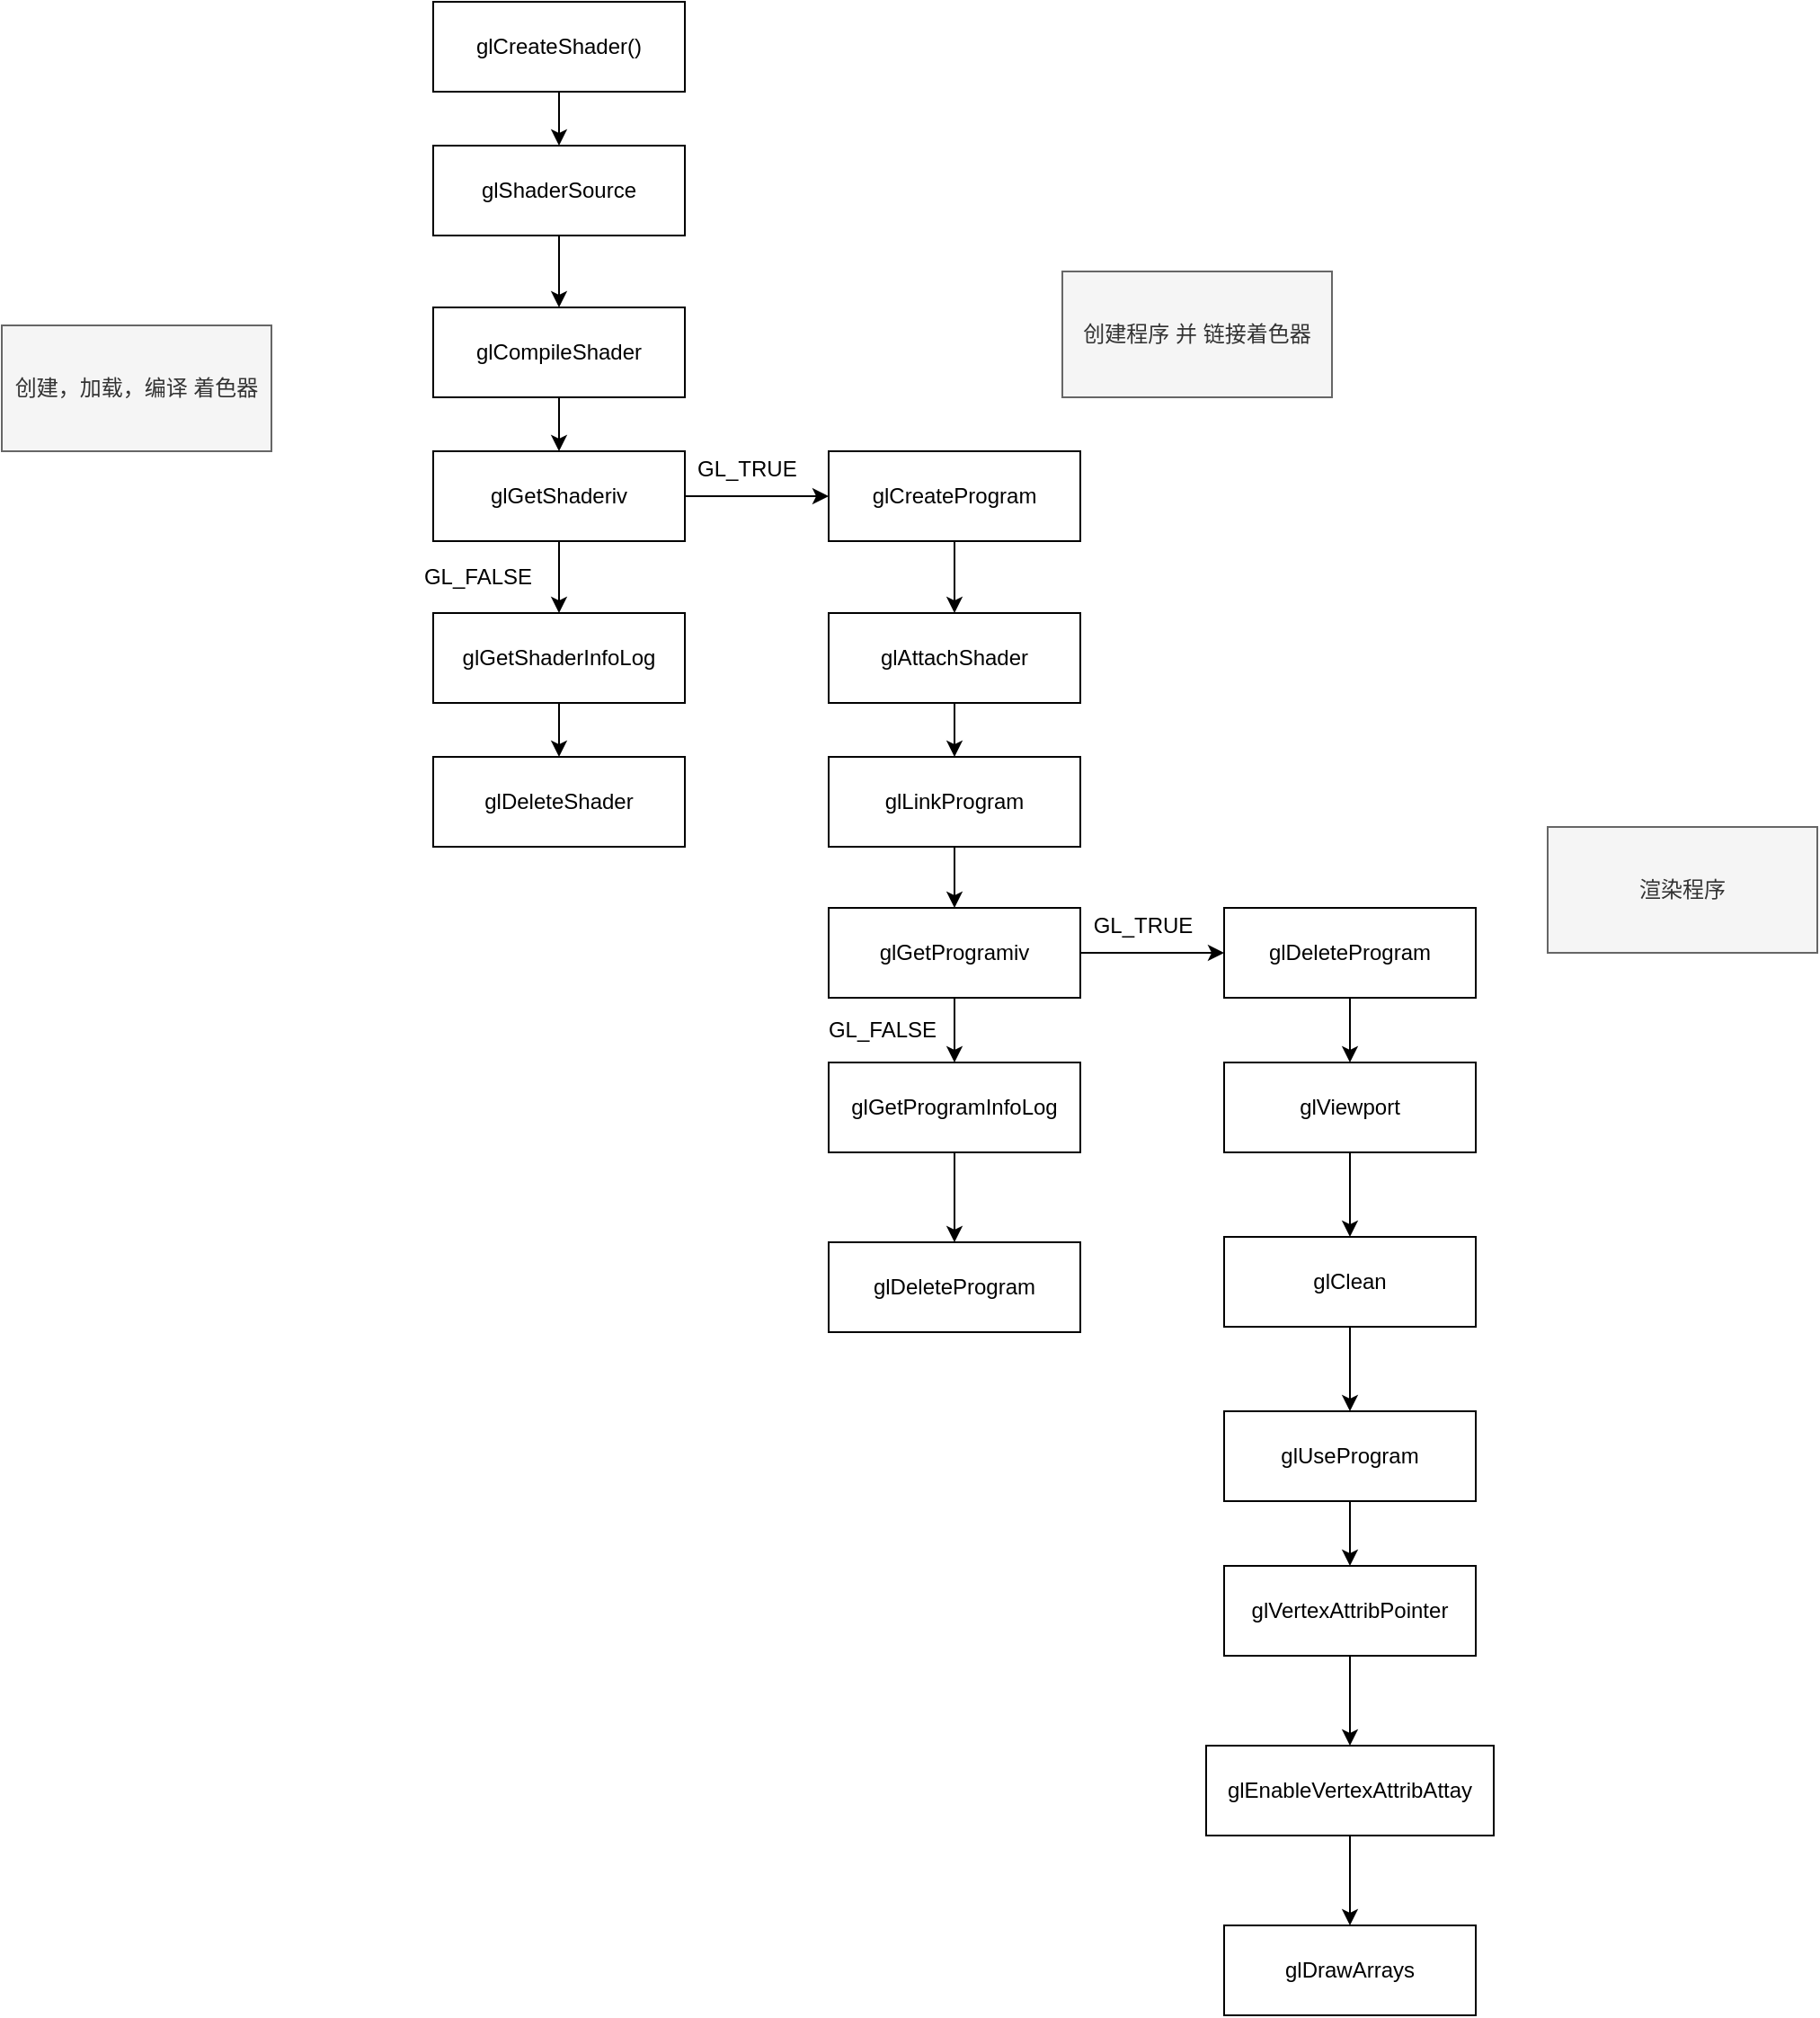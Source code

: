 <mxfile version="10.6.0" type="device"><diagram id="i2_rK7npEc8G7hGBIvYI" name="Page-1"><mxGraphModel dx="1394" dy="796" grid="1" gridSize="10" guides="1" tooltips="1" connect="1" arrows="1" fold="1" page="1" pageScale="1" pageWidth="827" pageHeight="1169" math="0" shadow="0"><root><mxCell id="0"/><mxCell id="1" parent="0"/><mxCell id="m95XW9WSSGIm4xDDakJg-15" value="" style="edgeStyle=orthogonalEdgeStyle;rounded=0;orthogonalLoop=1;jettySize=auto;html=1;" edge="1" parent="1" source="m95XW9WSSGIm4xDDakJg-1" target="m95XW9WSSGIm4xDDakJg-3"><mxGeometry relative="1" as="geometry"/></mxCell><mxCell id="m95XW9WSSGIm4xDDakJg-1" value="glCreateShader()&lt;br&gt;" style="rounded=0;whiteSpace=wrap;html=1;" vertex="1" parent="1"><mxGeometry x="280" y="80" width="140" height="50" as="geometry"/></mxCell><mxCell id="m95XW9WSSGIm4xDDakJg-16" value="" style="edgeStyle=orthogonalEdgeStyle;rounded=0;orthogonalLoop=1;jettySize=auto;html=1;" edge="1" parent="1" source="m95XW9WSSGIm4xDDakJg-3" target="m95XW9WSSGIm4xDDakJg-4"><mxGeometry relative="1" as="geometry"/></mxCell><mxCell id="m95XW9WSSGIm4xDDakJg-3" value="glShaderSource" style="rounded=0;whiteSpace=wrap;html=1;" vertex="1" parent="1"><mxGeometry x="280" y="160" width="140" height="50" as="geometry"/></mxCell><mxCell id="m95XW9WSSGIm4xDDakJg-17" value="" style="edgeStyle=orthogonalEdgeStyle;rounded=0;orthogonalLoop=1;jettySize=auto;html=1;" edge="1" parent="1" source="m95XW9WSSGIm4xDDakJg-4" target="m95XW9WSSGIm4xDDakJg-5"><mxGeometry relative="1" as="geometry"/></mxCell><mxCell id="m95XW9WSSGIm4xDDakJg-4" value="glCompileShader" style="rounded=0;whiteSpace=wrap;html=1;" vertex="1" parent="1"><mxGeometry x="280" y="250" width="140" height="50" as="geometry"/></mxCell><mxCell id="m95XW9WSSGIm4xDDakJg-18" value="" style="edgeStyle=orthogonalEdgeStyle;rounded=0;orthogonalLoop=1;jettySize=auto;html=1;" edge="1" parent="1" source="m95XW9WSSGIm4xDDakJg-5" target="m95XW9WSSGIm4xDDakJg-6"><mxGeometry relative="1" as="geometry"/></mxCell><mxCell id="m95XW9WSSGIm4xDDakJg-25" value="" style="edgeStyle=orthogonalEdgeStyle;rounded=0;orthogonalLoop=1;jettySize=auto;html=1;" edge="1" parent="1" source="m95XW9WSSGIm4xDDakJg-5" target="m95XW9WSSGIm4xDDakJg-11"><mxGeometry relative="1" as="geometry"/></mxCell><mxCell id="m95XW9WSSGIm4xDDakJg-5" value="glGetShaderiv" style="rounded=0;whiteSpace=wrap;html=1;" vertex="1" parent="1"><mxGeometry x="280" y="330" width="140" height="50" as="geometry"/></mxCell><mxCell id="m95XW9WSSGIm4xDDakJg-19" value="" style="edgeStyle=orthogonalEdgeStyle;rounded=0;orthogonalLoop=1;jettySize=auto;html=1;" edge="1" parent="1" source="m95XW9WSSGIm4xDDakJg-6" target="m95XW9WSSGIm4xDDakJg-12"><mxGeometry relative="1" as="geometry"/></mxCell><mxCell id="m95XW9WSSGIm4xDDakJg-6" value="glGetShaderInfoLog" style="rounded=0;whiteSpace=wrap;html=1;" vertex="1" parent="1"><mxGeometry x="280" y="420" width="140" height="50" as="geometry"/></mxCell><mxCell id="m95XW9WSSGIm4xDDakJg-38" value="" style="edgeStyle=orthogonalEdgeStyle;rounded=0;orthogonalLoop=1;jettySize=auto;html=1;" edge="1" parent="1" source="m95XW9WSSGIm4xDDakJg-7" target="m95XW9WSSGIm4xDDakJg-13"><mxGeometry relative="1" as="geometry"/></mxCell><mxCell id="m95XW9WSSGIm4xDDakJg-7" value="glGetProgramInfoLog" style="rounded=0;whiteSpace=wrap;html=1;" vertex="1" parent="1"><mxGeometry x="500" y="670" width="140" height="50" as="geometry"/></mxCell><mxCell id="m95XW9WSSGIm4xDDakJg-37" value="" style="edgeStyle=orthogonalEdgeStyle;rounded=0;orthogonalLoop=1;jettySize=auto;html=1;" edge="1" parent="1" source="m95XW9WSSGIm4xDDakJg-8" target="m95XW9WSSGIm4xDDakJg-7"><mxGeometry relative="1" as="geometry"/></mxCell><mxCell id="m95XW9WSSGIm4xDDakJg-8" value="glGetProgramiv" style="rounded=0;whiteSpace=wrap;html=1;" vertex="1" parent="1"><mxGeometry x="500" y="584" width="140" height="50" as="geometry"/></mxCell><mxCell id="m95XW9WSSGIm4xDDakJg-36" value="" style="edgeStyle=orthogonalEdgeStyle;rounded=0;orthogonalLoop=1;jettySize=auto;html=1;" edge="1" parent="1" source="m95XW9WSSGIm4xDDakJg-9" target="m95XW9WSSGIm4xDDakJg-8"><mxGeometry relative="1" as="geometry"/></mxCell><mxCell id="m95XW9WSSGIm4xDDakJg-9" value="glLinkProgram" style="rounded=0;whiteSpace=wrap;html=1;" vertex="1" parent="1"><mxGeometry x="500" y="500" width="140" height="50" as="geometry"/></mxCell><mxCell id="m95XW9WSSGIm4xDDakJg-35" value="" style="edgeStyle=orthogonalEdgeStyle;rounded=0;orthogonalLoop=1;jettySize=auto;html=1;" edge="1" parent="1" source="m95XW9WSSGIm4xDDakJg-10" target="m95XW9WSSGIm4xDDakJg-9"><mxGeometry relative="1" as="geometry"/></mxCell><mxCell id="m95XW9WSSGIm4xDDakJg-10" value="glAttachShader" style="rounded=0;whiteSpace=wrap;html=1;" vertex="1" parent="1"><mxGeometry x="500" y="420" width="140" height="50" as="geometry"/></mxCell><mxCell id="m95XW9WSSGIm4xDDakJg-34" value="" style="edgeStyle=orthogonalEdgeStyle;rounded=0;orthogonalLoop=1;jettySize=auto;html=1;" edge="1" parent="1" source="m95XW9WSSGIm4xDDakJg-11" target="m95XW9WSSGIm4xDDakJg-10"><mxGeometry relative="1" as="geometry"/></mxCell><mxCell id="m95XW9WSSGIm4xDDakJg-11" value="&lt;span&gt;glCreateProgram&lt;/span&gt;" style="rounded=0;whiteSpace=wrap;html=1;" vertex="1" parent="1"><mxGeometry x="500" y="330" width="140" height="50" as="geometry"/></mxCell><mxCell id="m95XW9WSSGIm4xDDakJg-12" value="glDeleteShader" style="rounded=0;whiteSpace=wrap;html=1;" vertex="1" parent="1"><mxGeometry x="280" y="500" width="140" height="50" as="geometry"/></mxCell><mxCell id="m95XW9WSSGIm4xDDakJg-13" value="glDeleteProgram" style="rounded=0;whiteSpace=wrap;html=1;" vertex="1" parent="1"><mxGeometry x="500" y="770" width="140" height="50" as="geometry"/></mxCell><mxCell id="m95XW9WSSGIm4xDDakJg-26" value="GL_FALSE" style="text;html=1;strokeColor=none;fillColor=none;align=center;verticalAlign=middle;whiteSpace=wrap;rounded=0;" vertex="1" parent="1"><mxGeometry x="265" y="390" width="80" height="20" as="geometry"/></mxCell><mxCell id="m95XW9WSSGIm4xDDakJg-28" value="GL_TRUE" style="text;html=1;resizable=0;points=[];autosize=1;align=left;verticalAlign=top;spacingTop=-4;" vertex="1" parent="1"><mxGeometry x="425" y="330" width="70" height="20" as="geometry"/></mxCell><mxCell id="m95XW9WSSGIm4xDDakJg-42" value="" style="edgeStyle=orthogonalEdgeStyle;rounded=0;orthogonalLoop=1;jettySize=auto;html=1;" edge="1" parent="1" source="m95XW9WSSGIm4xDDakJg-30" target="m95XW9WSSGIm4xDDakJg-32"><mxGeometry relative="1" as="geometry"/></mxCell><mxCell id="m95XW9WSSGIm4xDDakJg-30" value="glUseProgram" style="rounded=0;whiteSpace=wrap;html=1;" vertex="1" parent="1"><mxGeometry x="720" y="864" width="140" height="50" as="geometry"/></mxCell><mxCell id="m95XW9WSSGIm4xDDakJg-31" value="glDrawArrays" style="rounded=0;whiteSpace=wrap;html=1;" vertex="1" parent="1"><mxGeometry x="720" y="1150" width="140" height="50" as="geometry"/></mxCell><mxCell id="m95XW9WSSGIm4xDDakJg-43" value="" style="edgeStyle=orthogonalEdgeStyle;rounded=0;orthogonalLoop=1;jettySize=auto;html=1;" edge="1" parent="1" source="m95XW9WSSGIm4xDDakJg-32" target="m95XW9WSSGIm4xDDakJg-33"><mxGeometry relative="1" as="geometry"/></mxCell><mxCell id="m95XW9WSSGIm4xDDakJg-32" value="glVertexAttribPointer" style="rounded=0;whiteSpace=wrap;html=1;" vertex="1" parent="1"><mxGeometry x="720" y="950" width="140" height="50" as="geometry"/></mxCell><mxCell id="m95XW9WSSGIm4xDDakJg-44" value="" style="edgeStyle=orthogonalEdgeStyle;rounded=0;orthogonalLoop=1;jettySize=auto;html=1;" edge="1" parent="1" source="m95XW9WSSGIm4xDDakJg-33" target="m95XW9WSSGIm4xDDakJg-31"><mxGeometry relative="1" as="geometry"/></mxCell><mxCell id="m95XW9WSSGIm4xDDakJg-33" value="glEnableVertexAttribAttay" style="rounded=0;whiteSpace=wrap;html=1;" vertex="1" parent="1"><mxGeometry x="710" y="1050" width="160" height="50" as="geometry"/></mxCell><mxCell id="m95XW9WSSGIm4xDDakJg-40" value="GL_FALSE" style="text;html=1;strokeColor=none;fillColor=none;align=center;verticalAlign=middle;whiteSpace=wrap;rounded=0;" vertex="1" parent="1"><mxGeometry x="490" y="642" width="80" height="20" as="geometry"/></mxCell><mxCell id="m95XW9WSSGIm4xDDakJg-41" value="GL_TRUE" style="text;html=1;strokeColor=none;fillColor=none;align=center;verticalAlign=middle;whiteSpace=wrap;rounded=0;" vertex="1" parent="1"><mxGeometry x="640" y="584" width="70" height="20" as="geometry"/></mxCell><mxCell id="m95XW9WSSGIm4xDDakJg-49" value="" style="edgeStyle=orthogonalEdgeStyle;rounded=0;orthogonalLoop=1;jettySize=auto;html=1;" edge="1" parent="1" source="m95XW9WSSGIm4xDDakJg-45" target="m95XW9WSSGIm4xDDakJg-47"><mxGeometry relative="1" as="geometry"/></mxCell><mxCell id="m95XW9WSSGIm4xDDakJg-45" value="glDeleteProgram" style="rounded=0;whiteSpace=wrap;html=1;" vertex="1" parent="1"><mxGeometry x="720" y="584" width="140" height="50" as="geometry"/></mxCell><mxCell id="m95XW9WSSGIm4xDDakJg-46" value="" style="edgeStyle=orthogonalEdgeStyle;rounded=0;orthogonalLoop=1;jettySize=auto;html=1;" edge="1" parent="1" source="m95XW9WSSGIm4xDDakJg-8" target="m95XW9WSSGIm4xDDakJg-45"><mxGeometry relative="1" as="geometry"><mxPoint x="640" y="609" as="sourcePoint"/><mxPoint x="790" y="670" as="targetPoint"/></mxGeometry></mxCell><mxCell id="m95XW9WSSGIm4xDDakJg-50" value="" style="edgeStyle=orthogonalEdgeStyle;rounded=0;orthogonalLoop=1;jettySize=auto;html=1;" edge="1" parent="1" source="m95XW9WSSGIm4xDDakJg-47" target="m95XW9WSSGIm4xDDakJg-48"><mxGeometry relative="1" as="geometry"/></mxCell><mxCell id="m95XW9WSSGIm4xDDakJg-47" value="glViewport" style="rounded=0;whiteSpace=wrap;html=1;" vertex="1" parent="1"><mxGeometry x="720" y="670" width="140" height="50" as="geometry"/></mxCell><mxCell id="m95XW9WSSGIm4xDDakJg-51" value="" style="edgeStyle=orthogonalEdgeStyle;rounded=0;orthogonalLoop=1;jettySize=auto;html=1;" edge="1" parent="1" source="m95XW9WSSGIm4xDDakJg-48" target="m95XW9WSSGIm4xDDakJg-30"><mxGeometry relative="1" as="geometry"/></mxCell><mxCell id="m95XW9WSSGIm4xDDakJg-48" value="glClean" style="rounded=0;whiteSpace=wrap;html=1;" vertex="1" parent="1"><mxGeometry x="720" y="767" width="140" height="50" as="geometry"/></mxCell><mxCell id="m95XW9WSSGIm4xDDakJg-52" value="创建，加载，编译 着色器" style="text;html=1;align=center;verticalAlign=middle;whiteSpace=wrap;rounded=0;fillColor=#f5f5f5;strokeColor=#666666;fontColor=#333333;" vertex="1" parent="1"><mxGeometry x="40" y="260" width="150" height="70" as="geometry"/></mxCell><mxCell id="m95XW9WSSGIm4xDDakJg-53" value="创建程序 并 链接着色器" style="text;html=1;align=center;verticalAlign=middle;whiteSpace=wrap;rounded=0;fillColor=#f5f5f5;strokeColor=#666666;fontColor=#333333;" vertex="1" parent="1"><mxGeometry x="630" y="230" width="150" height="70" as="geometry"/></mxCell><mxCell id="m95XW9WSSGIm4xDDakJg-54" value="渲染程序" style="text;html=1;align=center;verticalAlign=middle;whiteSpace=wrap;rounded=0;fillColor=#f5f5f5;strokeColor=#666666;fontColor=#333333;" vertex="1" parent="1"><mxGeometry x="900" y="539" width="150" height="70" as="geometry"/></mxCell></root></mxGraphModel></diagram></mxfile>
